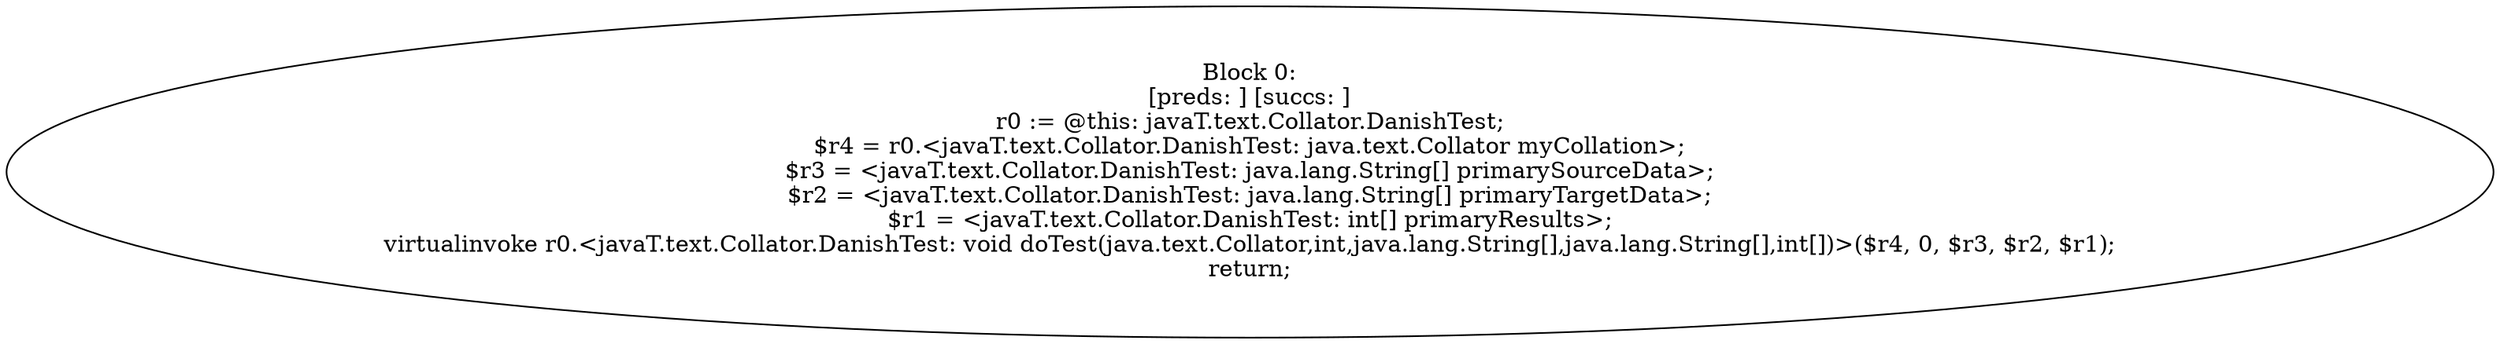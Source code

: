digraph "unitGraph" {
    "Block 0:
[preds: ] [succs: ]
r0 := @this: javaT.text.Collator.DanishTest;
$r4 = r0.<javaT.text.Collator.DanishTest: java.text.Collator myCollation>;
$r3 = <javaT.text.Collator.DanishTest: java.lang.String[] primarySourceData>;
$r2 = <javaT.text.Collator.DanishTest: java.lang.String[] primaryTargetData>;
$r1 = <javaT.text.Collator.DanishTest: int[] primaryResults>;
virtualinvoke r0.<javaT.text.Collator.DanishTest: void doTest(java.text.Collator,int,java.lang.String[],java.lang.String[],int[])>($r4, 0, $r3, $r2, $r1);
return;
"
}
